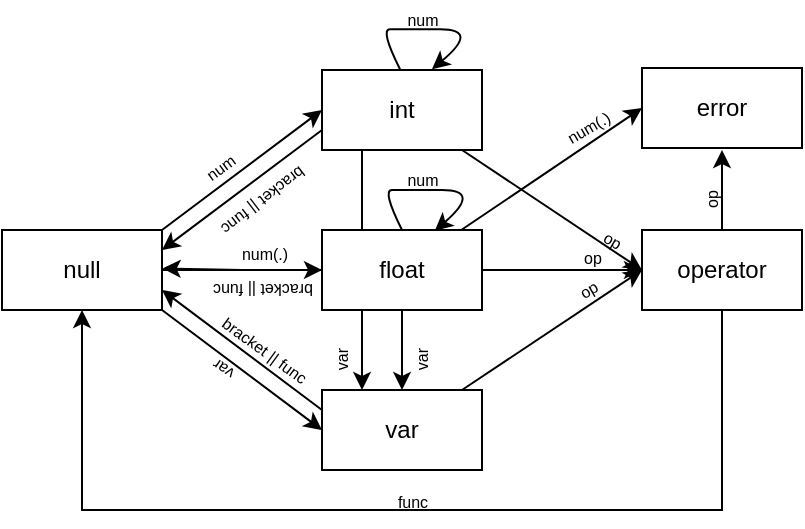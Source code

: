 <mxfile version="22.0.2" type="device">
  <diagram name="第 1 页" id="F_5WipXOPg5ZJhtLmUmL">
    <mxGraphModel dx="478" dy="281" grid="1" gridSize="10" guides="1" tooltips="1" connect="1" arrows="1" fold="1" page="1" pageScale="1" pageWidth="827" pageHeight="1169" math="0" shadow="0">
      <root>
        <mxCell id="0" />
        <mxCell id="1" parent="0" />
        <mxCell id="cj4dVTk8w0KV40-LwNAP-8" style="rounded=0;orthogonalLoop=1;jettySize=auto;html=1;entryX=0;entryY=0.5;entryDx=0;entryDy=0;exitX=1;exitY=0;exitDx=0;exitDy=0;" edge="1" parent="1" source="cj4dVTk8w0KV40-LwNAP-1" target="cj4dVTk8w0KV40-LwNAP-2">
          <mxGeometry relative="1" as="geometry" />
        </mxCell>
        <mxCell id="cj4dVTk8w0KV40-LwNAP-9" style="edgeStyle=orthogonalEdgeStyle;rounded=0;orthogonalLoop=1;jettySize=auto;html=1;entryX=0;entryY=0.5;entryDx=0;entryDy=0;" edge="1" parent="1" source="cj4dVTk8w0KV40-LwNAP-1" target="cj4dVTk8w0KV40-LwNAP-3">
          <mxGeometry relative="1" as="geometry" />
        </mxCell>
        <mxCell id="cj4dVTk8w0KV40-LwNAP-11" style="rounded=0;orthogonalLoop=1;jettySize=auto;html=1;entryX=0;entryY=0.5;entryDx=0;entryDy=0;exitX=1;exitY=1;exitDx=0;exitDy=0;" edge="1" parent="1" source="cj4dVTk8w0KV40-LwNAP-1" target="cj4dVTk8w0KV40-LwNAP-4">
          <mxGeometry relative="1" as="geometry" />
        </mxCell>
        <mxCell id="cj4dVTk8w0KV40-LwNAP-1" value="null" style="rounded=0;whiteSpace=wrap;html=1;" vertex="1" parent="1">
          <mxGeometry x="200" y="360" width="80" height="40" as="geometry" />
        </mxCell>
        <mxCell id="cj4dVTk8w0KV40-LwNAP-15" style="rounded=0;orthogonalLoop=1;jettySize=auto;html=1;entryX=0;entryY=0.5;entryDx=0;entryDy=0;" edge="1" parent="1" source="cj4dVTk8w0KV40-LwNAP-2" target="cj4dVTk8w0KV40-LwNAP-6">
          <mxGeometry relative="1" as="geometry" />
        </mxCell>
        <mxCell id="cj4dVTk8w0KV40-LwNAP-24" style="edgeStyle=orthogonalEdgeStyle;rounded=0;orthogonalLoop=1;jettySize=auto;html=1;entryX=0.25;entryY=0;entryDx=0;entryDy=0;" edge="1" parent="1" source="cj4dVTk8w0KV40-LwNAP-2" target="cj4dVTk8w0KV40-LwNAP-4">
          <mxGeometry relative="1" as="geometry">
            <Array as="points">
              <mxPoint x="380" y="350" />
              <mxPoint x="380" y="350" />
            </Array>
          </mxGeometry>
        </mxCell>
        <mxCell id="cj4dVTk8w0KV40-LwNAP-26" style="rounded=0;orthogonalLoop=1;jettySize=auto;html=1;entryX=1;entryY=0.25;entryDx=0;entryDy=0;exitX=0;exitY=0.75;exitDx=0;exitDy=0;" edge="1" parent="1" source="cj4dVTk8w0KV40-LwNAP-2" target="cj4dVTk8w0KV40-LwNAP-1">
          <mxGeometry relative="1" as="geometry" />
        </mxCell>
        <mxCell id="cj4dVTk8w0KV40-LwNAP-2" value="int" style="rounded=0;whiteSpace=wrap;html=1;" vertex="1" parent="1">
          <mxGeometry x="360" y="280" width="80" height="40" as="geometry" />
        </mxCell>
        <mxCell id="cj4dVTk8w0KV40-LwNAP-16" style="edgeStyle=orthogonalEdgeStyle;rounded=0;orthogonalLoop=1;jettySize=auto;html=1;entryX=0;entryY=0.5;entryDx=0;entryDy=0;" edge="1" parent="1" source="cj4dVTk8w0KV40-LwNAP-3" target="cj4dVTk8w0KV40-LwNAP-6">
          <mxGeometry relative="1" as="geometry" />
        </mxCell>
        <mxCell id="cj4dVTk8w0KV40-LwNAP-21" style="edgeStyle=orthogonalEdgeStyle;rounded=0;orthogonalLoop=1;jettySize=auto;html=1;entryX=0.5;entryY=0;entryDx=0;entryDy=0;" edge="1" parent="1" source="cj4dVTk8w0KV40-LwNAP-3" target="cj4dVTk8w0KV40-LwNAP-4">
          <mxGeometry relative="1" as="geometry" />
        </mxCell>
        <mxCell id="cj4dVTk8w0KV40-LwNAP-41" style="rounded=0;orthogonalLoop=1;jettySize=auto;html=1;entryX=0;entryY=0.5;entryDx=0;entryDy=0;" edge="1" parent="1" source="cj4dVTk8w0KV40-LwNAP-3" target="cj4dVTk8w0KV40-LwNAP-40">
          <mxGeometry relative="1" as="geometry" />
        </mxCell>
        <mxCell id="cj4dVTk8w0KV40-LwNAP-3" value="float" style="rounded=0;whiteSpace=wrap;html=1;" vertex="1" parent="1">
          <mxGeometry x="360" y="360" width="80" height="40" as="geometry" />
        </mxCell>
        <mxCell id="cj4dVTk8w0KV40-LwNAP-17" style="rounded=0;orthogonalLoop=1;jettySize=auto;html=1;entryX=0;entryY=0.5;entryDx=0;entryDy=0;" edge="1" parent="1" source="cj4dVTk8w0KV40-LwNAP-4" target="cj4dVTk8w0KV40-LwNAP-6">
          <mxGeometry relative="1" as="geometry" />
        </mxCell>
        <mxCell id="cj4dVTk8w0KV40-LwNAP-35" style="rounded=0;orthogonalLoop=1;jettySize=auto;html=1;entryX=1;entryY=0.75;entryDx=0;entryDy=0;exitX=0;exitY=0.25;exitDx=0;exitDy=0;" edge="1" parent="1" source="cj4dVTk8w0KV40-LwNAP-4" target="cj4dVTk8w0KV40-LwNAP-1">
          <mxGeometry relative="1" as="geometry" />
        </mxCell>
        <mxCell id="cj4dVTk8w0KV40-LwNAP-4" value="var" style="rounded=0;whiteSpace=wrap;html=1;" vertex="1" parent="1">
          <mxGeometry x="360" y="440" width="80" height="40" as="geometry" />
        </mxCell>
        <mxCell id="cj4dVTk8w0KV40-LwNAP-30" style="edgeStyle=orthogonalEdgeStyle;rounded=0;orthogonalLoop=1;jettySize=auto;html=1;entryX=0.5;entryY=1;entryDx=0;entryDy=0;" edge="1" parent="1" source="cj4dVTk8w0KV40-LwNAP-6" target="cj4dVTk8w0KV40-LwNAP-1">
          <mxGeometry relative="1" as="geometry">
            <Array as="points">
              <mxPoint x="560" y="500" />
              <mxPoint x="240" y="500" />
            </Array>
          </mxGeometry>
        </mxCell>
        <mxCell id="cj4dVTk8w0KV40-LwNAP-43" style="edgeStyle=orthogonalEdgeStyle;rounded=0;orthogonalLoop=1;jettySize=auto;html=1;" edge="1" parent="1" source="cj4dVTk8w0KV40-LwNAP-6">
          <mxGeometry relative="1" as="geometry">
            <mxPoint x="560" y="320" as="targetPoint" />
          </mxGeometry>
        </mxCell>
        <mxCell id="cj4dVTk8w0KV40-LwNAP-6" value="operator" style="rounded=0;whiteSpace=wrap;html=1;" vertex="1" parent="1">
          <mxGeometry x="520" y="360" width="80" height="40" as="geometry" />
        </mxCell>
        <mxCell id="cj4dVTk8w0KV40-LwNAP-12" value="num" style="text;html=1;align=center;verticalAlign=middle;resizable=0;points=[];autosize=1;strokeColor=none;fillColor=none;rotation=-36.1;fontSize=8;" vertex="1" parent="1">
          <mxGeometry x="289" y="319" width="40" height="20" as="geometry" />
        </mxCell>
        <mxCell id="cj4dVTk8w0KV40-LwNAP-13" value="num(.)" style="text;html=1;align=center;verticalAlign=middle;resizable=0;points=[];autosize=1;strokeColor=none;fillColor=none;fontSize=8;" vertex="1" parent="1">
          <mxGeometry x="306" y="362" width="50" height="20" as="geometry" />
        </mxCell>
        <mxCell id="cj4dVTk8w0KV40-LwNAP-14" value="var" style="text;html=1;align=center;verticalAlign=middle;resizable=0;points=[];autosize=1;strokeColor=none;fillColor=none;rotation=-145.5;fontSize=8;" vertex="1" parent="1">
          <mxGeometry x="296" y="420" width="30" height="20" as="geometry" />
        </mxCell>
        <mxCell id="cj4dVTk8w0KV40-LwNAP-18" value="op" style="text;html=1;align=center;verticalAlign=middle;resizable=0;points=[];autosize=1;strokeColor=none;fillColor=none;rotation=30;fontSize=8;" vertex="1" parent="1">
          <mxGeometry x="490" y="355" width="30" height="20" as="geometry" />
        </mxCell>
        <mxCell id="cj4dVTk8w0KV40-LwNAP-19" value="op" style="text;html=1;align=center;verticalAlign=middle;resizable=0;points=[];autosize=1;strokeColor=none;fillColor=none;fontSize=8;" vertex="1" parent="1">
          <mxGeometry x="480" y="364" width="30" height="20" as="geometry" />
        </mxCell>
        <mxCell id="cj4dVTk8w0KV40-LwNAP-20" value="op" style="text;html=1;align=center;verticalAlign=middle;resizable=0;points=[];autosize=1;strokeColor=none;fillColor=none;rotation=-30;fontSize=8;" vertex="1" parent="1">
          <mxGeometry x="478" y="380" width="30" height="20" as="geometry" />
        </mxCell>
        <mxCell id="cj4dVTk8w0KV40-LwNAP-22" value="var" style="text;html=1;align=center;verticalAlign=middle;resizable=0;points=[];autosize=1;strokeColor=none;fillColor=none;rotation=-90;fontSize=8;" vertex="1" parent="1">
          <mxGeometry x="395" y="415" width="30" height="20" as="geometry" />
        </mxCell>
        <mxCell id="cj4dVTk8w0KV40-LwNAP-25" value="var" style="text;html=1;align=center;verticalAlign=middle;resizable=0;points=[];autosize=1;strokeColor=none;fillColor=none;rotation=-90;fontSize=8;" vertex="1" parent="1">
          <mxGeometry x="355" y="415" width="30" height="20" as="geometry" />
        </mxCell>
        <mxCell id="cj4dVTk8w0KV40-LwNAP-27" value="bracket || func" style="text;html=1;align=center;verticalAlign=middle;resizable=0;points=[];autosize=1;strokeColor=none;fillColor=none;rotation=-217.5;fontSize=8;" vertex="1" parent="1">
          <mxGeometry x="296" y="335" width="70" height="20" as="geometry" />
        </mxCell>
        <mxCell id="cj4dVTk8w0KV40-LwNAP-28" value="" style="curved=1;endArrow=classic;html=1;rounded=0;entryX=0.705;entryY=0.01;entryDx=0;entryDy=0;entryPerimeter=0;" edge="1" parent="1" target="cj4dVTk8w0KV40-LwNAP-3">
          <mxGeometry width="50" height="50" relative="1" as="geometry">
            <mxPoint x="400" y="360" as="sourcePoint" />
            <mxPoint x="440" y="360" as="targetPoint" />
            <Array as="points">
              <mxPoint x="390" y="340" />
              <mxPoint x="400" y="340" />
              <mxPoint x="440" y="340" />
            </Array>
          </mxGeometry>
        </mxCell>
        <mxCell id="cj4dVTk8w0KV40-LwNAP-29" value="num" style="text;html=1;align=center;verticalAlign=middle;resizable=0;points=[];autosize=1;strokeColor=none;fillColor=none;rotation=0;fontSize=8;" vertex="1" parent="1">
          <mxGeometry x="390" y="325" width="40" height="20" as="geometry" />
        </mxCell>
        <mxCell id="cj4dVTk8w0KV40-LwNAP-31" value="func" style="text;html=1;align=center;verticalAlign=middle;resizable=0;points=[];autosize=1;strokeColor=none;fillColor=none;rotation=0;fontSize=8;" vertex="1" parent="1">
          <mxGeometry x="385" y="486" width="40" height="20" as="geometry" />
        </mxCell>
        <mxCell id="cj4dVTk8w0KV40-LwNAP-32" style="edgeStyle=orthogonalEdgeStyle;rounded=0;orthogonalLoop=1;jettySize=auto;html=1;entryX=1.004;entryY=0.48;entryDx=0;entryDy=0;entryPerimeter=0;" edge="1" parent="1" source="cj4dVTk8w0KV40-LwNAP-3" target="cj4dVTk8w0KV40-LwNAP-1">
          <mxGeometry relative="1" as="geometry" />
        </mxCell>
        <mxCell id="cj4dVTk8w0KV40-LwNAP-34" value="bracket || func" style="text;html=1;align=center;verticalAlign=middle;resizable=0;points=[];autosize=1;strokeColor=none;fillColor=none;rotation=-180;fontSize=8;" vertex="1" parent="1">
          <mxGeometry x="296" y="380" width="70" height="20" as="geometry" />
        </mxCell>
        <mxCell id="cj4dVTk8w0KV40-LwNAP-37" value="bracket || func" style="text;html=1;align=center;verticalAlign=middle;resizable=0;points=[];autosize=1;strokeColor=none;fillColor=none;rotation=36;fontSize=8;" vertex="1" parent="1">
          <mxGeometry x="296" y="410" width="70" height="20" as="geometry" />
        </mxCell>
        <mxCell id="cj4dVTk8w0KV40-LwNAP-38" value="" style="curved=1;endArrow=classic;html=1;rounded=0;entryX=0.705;entryY=0.01;entryDx=0;entryDy=0;entryPerimeter=0;" edge="1" parent="1">
          <mxGeometry width="50" height="50" relative="1" as="geometry">
            <mxPoint x="399" y="279.6" as="sourcePoint" />
            <mxPoint x="415" y="279.6" as="targetPoint" />
            <Array as="points">
              <mxPoint x="389" y="259.6" />
              <mxPoint x="399" y="259.6" />
              <mxPoint x="439" y="259.6" />
            </Array>
          </mxGeometry>
        </mxCell>
        <mxCell id="cj4dVTk8w0KV40-LwNAP-39" value="num" style="text;html=1;align=center;verticalAlign=middle;resizable=0;points=[];autosize=1;strokeColor=none;fillColor=none;rotation=0;fontSize=8;" vertex="1" parent="1">
          <mxGeometry x="390" y="245" width="40" height="20" as="geometry" />
        </mxCell>
        <mxCell id="cj4dVTk8w0KV40-LwNAP-40" value="error" style="rounded=0;whiteSpace=wrap;html=1;" vertex="1" parent="1">
          <mxGeometry x="520" y="279" width="80" height="40" as="geometry" />
        </mxCell>
        <mxCell id="cj4dVTk8w0KV40-LwNAP-42" value="num(.)" style="text;html=1;align=center;verticalAlign=middle;resizable=0;points=[];autosize=1;strokeColor=none;fillColor=none;rotation=-30;fontSize=8;" vertex="1" parent="1">
          <mxGeometry x="468" y="299" width="50" height="20" as="geometry" />
        </mxCell>
        <mxCell id="cj4dVTk8w0KV40-LwNAP-48" value="op" style="text;html=1;align=center;verticalAlign=middle;resizable=0;points=[];autosize=1;strokeColor=none;fillColor=none;rotation=-90;fontSize=8;" vertex="1" parent="1">
          <mxGeometry x="540" y="335" width="30" height="20" as="geometry" />
        </mxCell>
      </root>
    </mxGraphModel>
  </diagram>
</mxfile>
